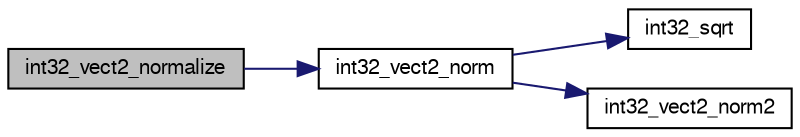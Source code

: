 digraph "int32_vect2_normalize"
{
  edge [fontname="FreeSans",fontsize="10",labelfontname="FreeSans",labelfontsize="10"];
  node [fontname="FreeSans",fontsize="10",shape=record];
  rankdir="LR";
  Node1 [label="int32_vect2_normalize",height=0.2,width=0.4,color="black", fillcolor="grey75", style="filled", fontcolor="black"];
  Node1 -> Node2 [color="midnightblue",fontsize="10",style="solid",fontname="FreeSans"];
  Node2 [label="int32_vect2_norm",height=0.2,width=0.4,color="black", fillcolor="white", style="filled",URL="$group__math__algebra__int.html#ga7e0cea5a49210d843282259d0a40d8e0",tooltip="return norm of 2D vector "];
  Node2 -> Node3 [color="midnightblue",fontsize="10",style="solid",fontname="FreeSans"];
  Node3 [label="int32_sqrt",height=0.2,width=0.4,color="black", fillcolor="white", style="filled",URL="$group__math__algebra__int.html#ga4f101a6e0a22ac1b90f36fe8bf97d702"];
  Node2 -> Node4 [color="midnightblue",fontsize="10",style="solid",fontname="FreeSans"];
  Node4 [label="int32_vect2_norm2",height=0.2,width=0.4,color="black", fillcolor="white", style="filled",URL="$group__math__algebra__int.html#ga8c365d83c52740090161df2f73cee472",tooltip="return squared norm of 2D vector "];
}
